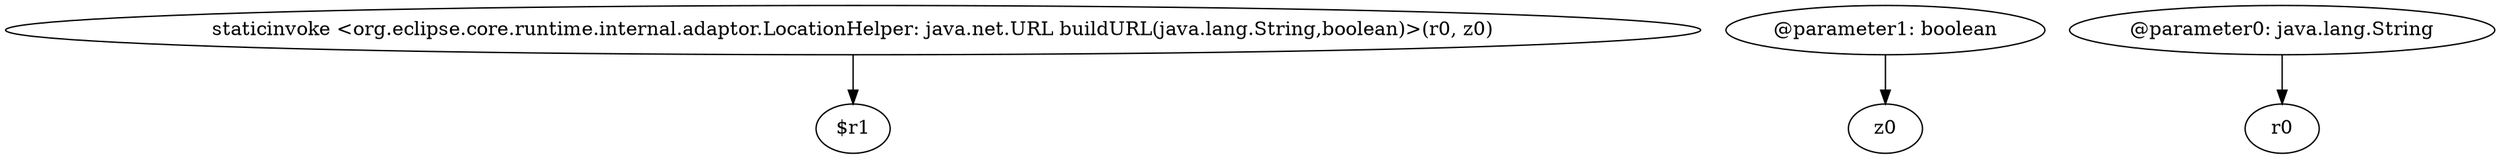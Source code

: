 digraph g {
0[label="staticinvoke <org.eclipse.core.runtime.internal.adaptor.LocationHelper: java.net.URL buildURL(java.lang.String,boolean)>(r0, z0)"]
1[label="$r1"]
0->1[label=""]
2[label="@parameter1: boolean"]
3[label="z0"]
2->3[label=""]
4[label="@parameter0: java.lang.String"]
5[label="r0"]
4->5[label=""]
}